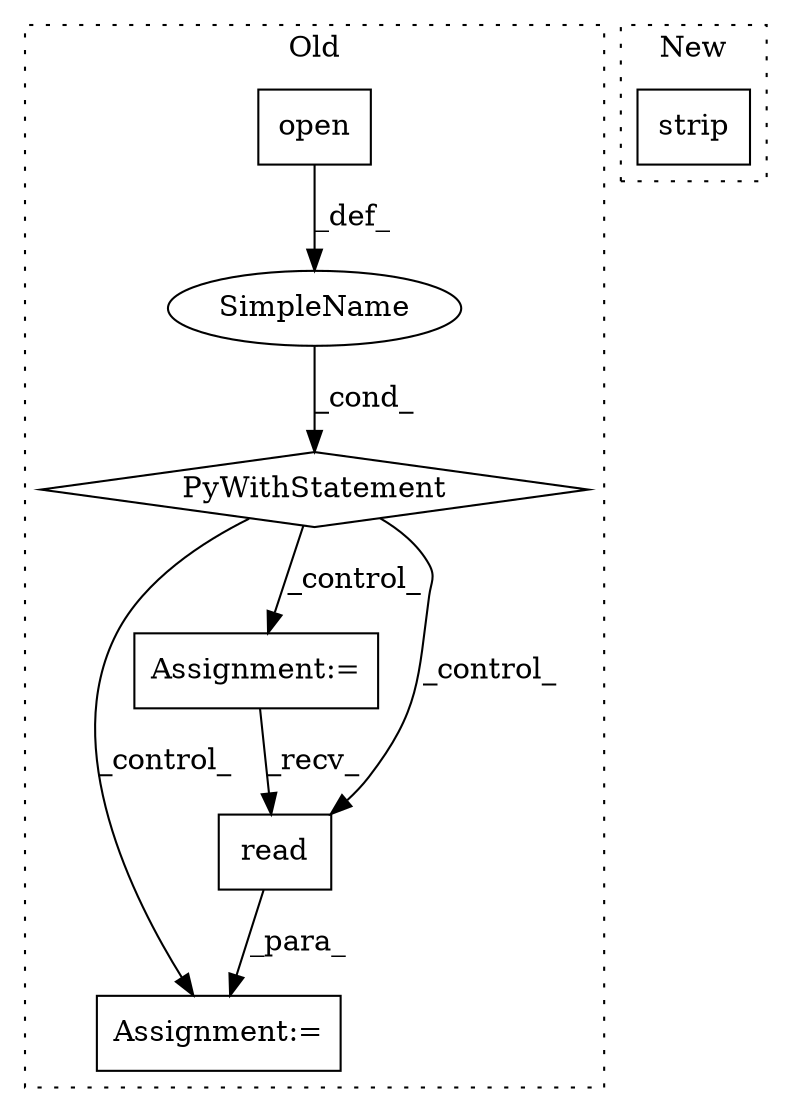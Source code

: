 digraph G {
subgraph cluster0 {
1 [label="PyWithStatement" a="104" s="3412,3442" l="10,2" shape="diamond"];
3 [label="Assignment:=" a="7" s="3499" l="1" shape="box"];
4 [label="SimpleName" a="42" s="" l="" shape="ellipse"];
5 [label="Assignment:=" a="7" s="3463" l="6" shape="box"];
6 [label="open" a="32" s="3422,3441" l="5,1" shape="box"];
7 [label="read" a="32" s="3507" l="6" shape="box"];
label = "Old";
style="dotted";
}
subgraph cluster1 {
2 [label="strip" a="32" s="3477" l="7" shape="box"];
label = "New";
style="dotted";
}
1 -> 3 [label="_control_"];
1 -> 7 [label="_control_"];
1 -> 5 [label="_control_"];
4 -> 1 [label="_cond_"];
5 -> 7 [label="_recv_"];
6 -> 4 [label="_def_"];
7 -> 3 [label="_para_"];
}